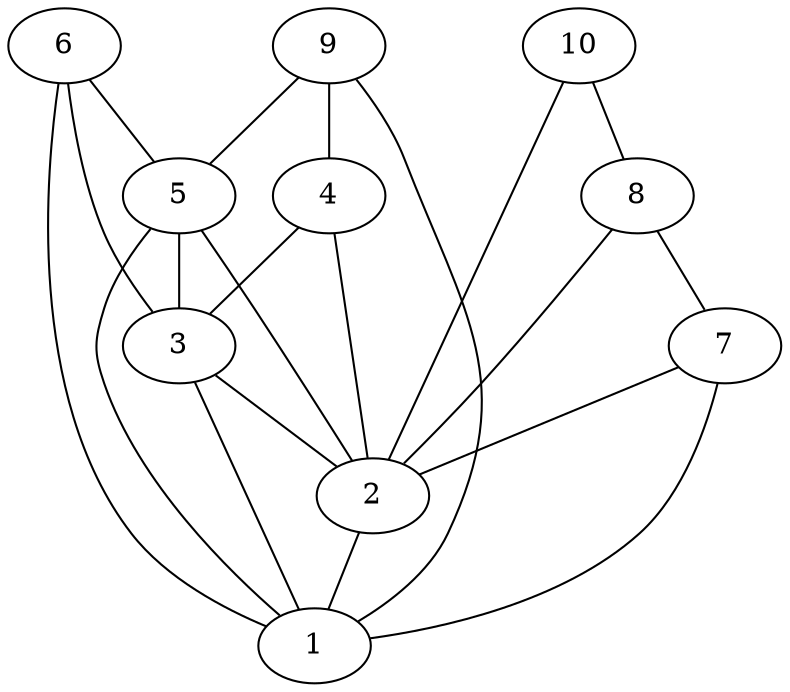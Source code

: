 graph G {
10 -- 8;
3 -- 2;
5 -- 1;
8 -- 2;
9 -- 1;
7 -- 1;
6 -- 1;
3 -- 1;
9 -- 5;
2 -- 1;
6 -- 3;
6 -- 5;
8 -- 7;
4 -- 3;
9 -- 4;
4 -- 2;
5 -- 3;
5 -- 2;
7 -- 2;
10 -- 2;
}